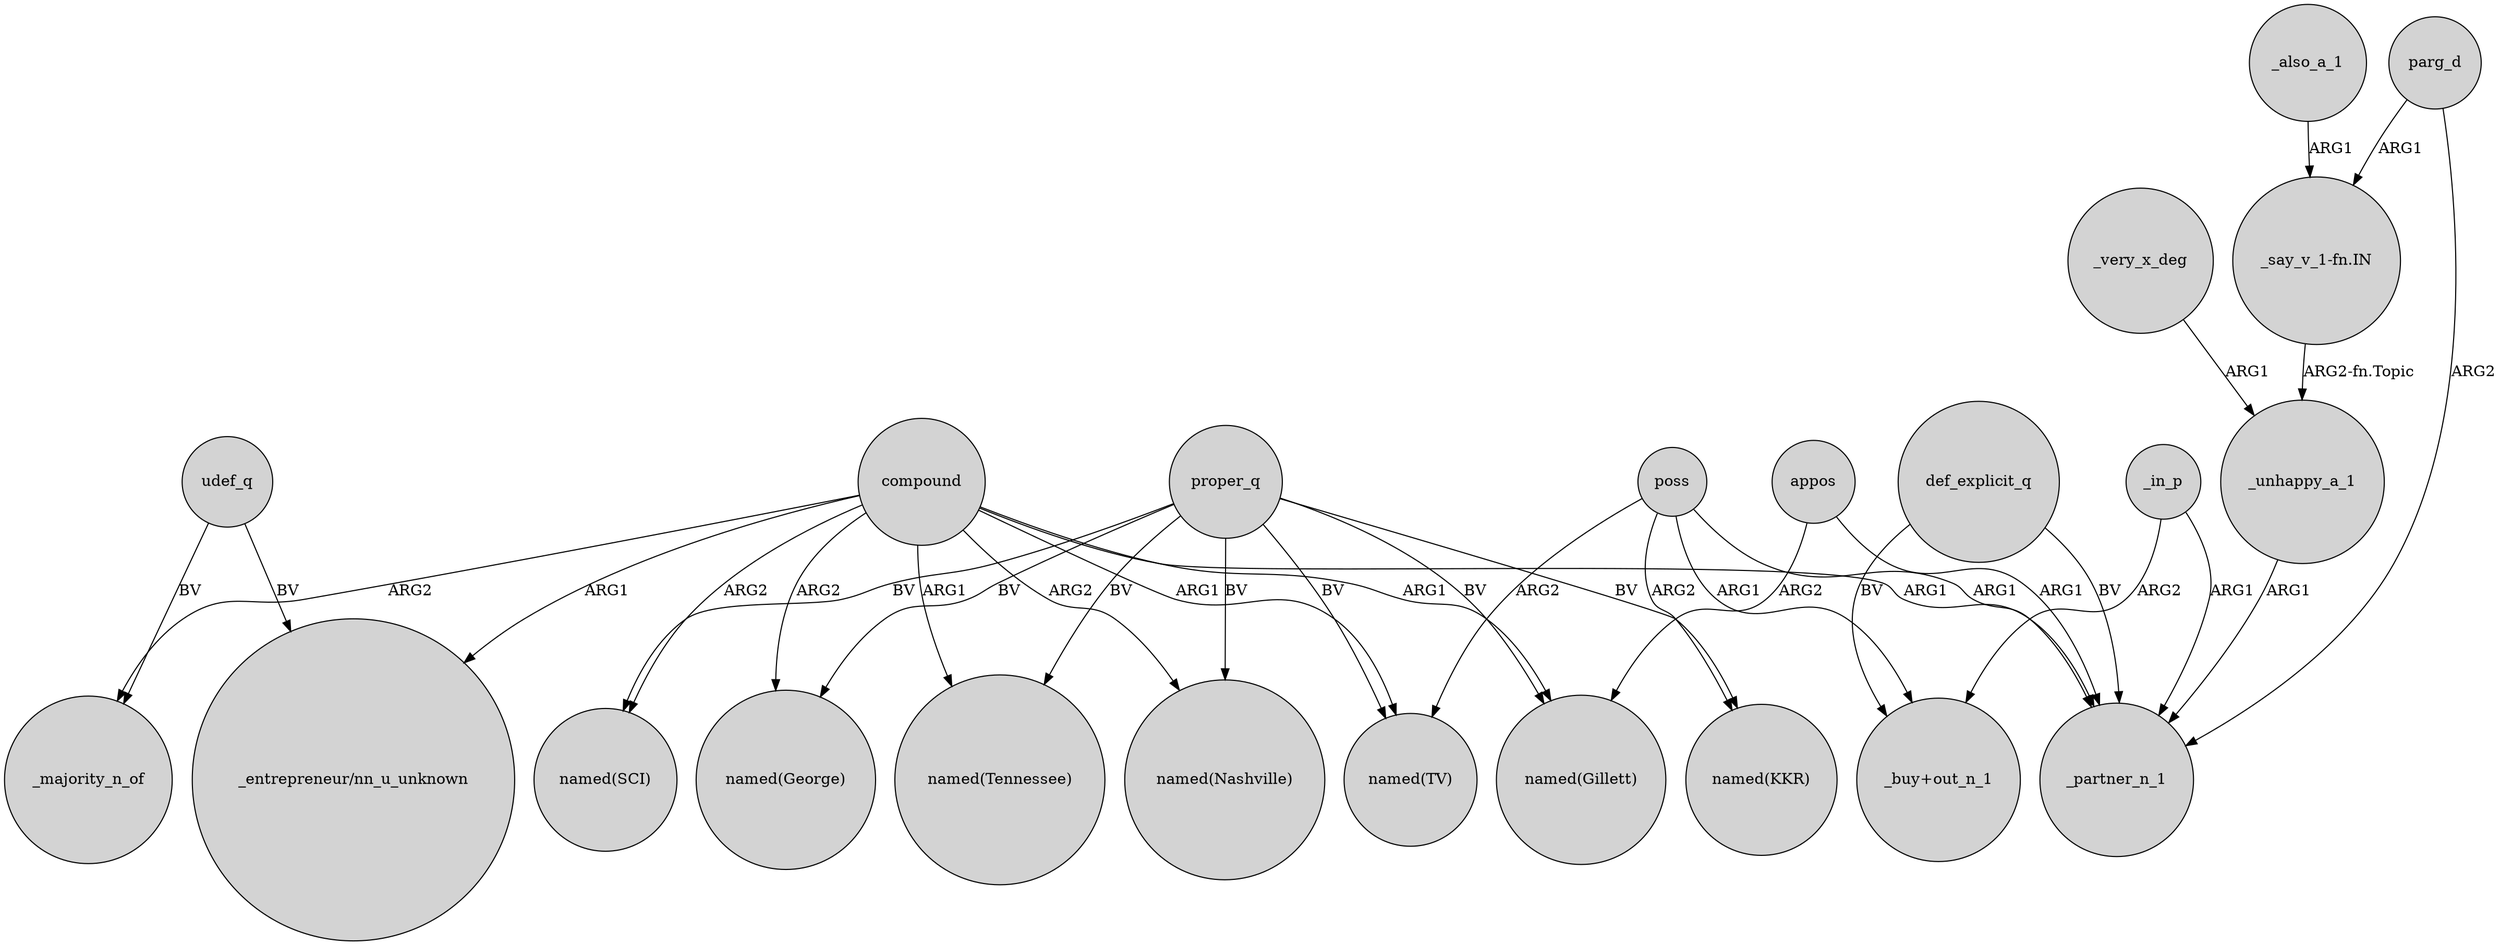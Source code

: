 digraph {
	node [shape=circle style=filled]
	udef_q -> "_entrepreneur/nn_u_unknown" [label=BV]
	def_explicit_q -> "_buy+out_n_1" [label=BV]
	appos -> _partner_n_1 [label=ARG1]
	"_say_v_1-fn.IN" -> _unhappy_a_1 [label="ARG2-fn.Topic"]
	_also_a_1 -> "_say_v_1-fn.IN" [label=ARG1]
	poss -> "named(KKR)" [label=ARG2]
	compound -> _partner_n_1 [label=ARG1]
	poss -> "named(TV)" [label=ARG2]
	_very_x_deg -> _unhappy_a_1 [label=ARG1]
	compound -> "named(George)" [label=ARG2]
	proper_q -> "named(KKR)" [label=BV]
	proper_q -> "named(TV)" [label=BV]
	def_explicit_q -> _partner_n_1 [label=BV]
	udef_q -> _majority_n_of [label=BV]
	compound -> "named(Tennessee)" [label=ARG1]
	_in_p -> "_buy+out_n_1" [label=ARG2]
	parg_d -> "_say_v_1-fn.IN" [label=ARG1]
	_in_p -> _partner_n_1 [label=ARG1]
	compound -> "named(Nashville)" [label=ARG2]
	poss -> _partner_n_1 [label=ARG1]
	_unhappy_a_1 -> _partner_n_1 [label=ARG1]
	compound -> "named(SCI)" [label=ARG2]
	poss -> "_buy+out_n_1" [label=ARG1]
	proper_q -> "named(George)" [label=BV]
	proper_q -> "named(Gillett)" [label=BV]
	compound -> "_entrepreneur/nn_u_unknown" [label=ARG1]
	compound -> _majority_n_of [label=ARG2]
	proper_q -> "named(Tennessee)" [label=BV]
	parg_d -> _partner_n_1 [label=ARG2]
	compound -> "named(Gillett)" [label=ARG1]
	compound -> "named(TV)" [label=ARG1]
	proper_q -> "named(SCI)" [label=BV]
	proper_q -> "named(Nashville)" [label=BV]
	appos -> "named(Gillett)" [label=ARG2]
}
